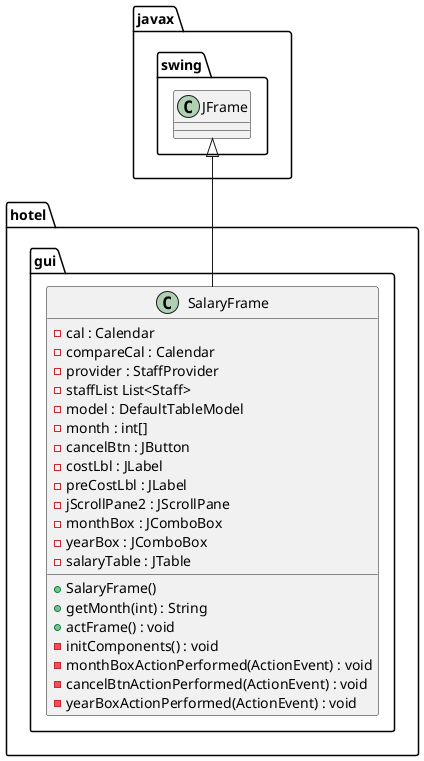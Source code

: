 @startuml

class hotel.gui.SalaryFrame {
    - cal : Calendar
    - compareCal : Calendar
    - provider : StaffProvider
    - staffList List<Staff>
    - model : DefaultTableModel
    - month : int[]
    - cancelBtn : JButton
    - costLbl : JLabel
    - preCostLbl : JLabel
    - jScrollPane2 : JScrollPane
    - monthBox : JComboBox
    - yearBox : JComboBox
    - salaryTable : JTable
    + SalaryFrame()
    + getMonth(int) : String
    + actFrame() : void
    - initComponents() : void
    - monthBoxActionPerformed(ActionEvent) : void
    - cancelBtnActionPerformed(ActionEvent) : void
    - yearBoxActionPerformed(ActionEvent) : void
}

javax.swing.JFrame <|-- hotel.gui.SalaryFrame

@enduml